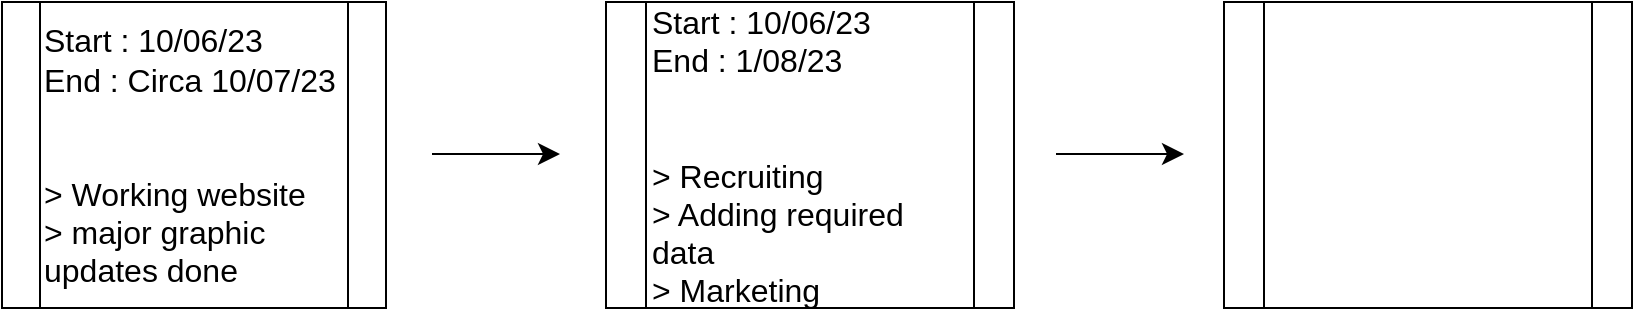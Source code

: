 <mxfile version="21.3.6" type="github" pages="2">
  <diagram name="Abstract" id="TSeFvMI9SIae3FSerJpS">
    <mxGraphModel dx="794" dy="525" grid="0" gridSize="10" guides="1" tooltips="1" connect="1" arrows="1" fold="1" page="1" pageScale="1" pageWidth="827" pageHeight="1169" math="0" shadow="0">
      <root>
        <mxCell id="0" />
        <mxCell id="1" parent="0" />
        <mxCell id="-zl2VKCgOVVPupmAOLrM-6" value="Start : 10/06/23&lt;br&gt;&lt;div style=&quot;&quot;&gt;&lt;span style=&quot;background-color: initial;&quot;&gt;End : Circa 10/07/23&lt;/span&gt;&lt;/div&gt;&lt;div style=&quot;&quot;&gt;&lt;span style=&quot;background-color: initial;&quot;&gt;&lt;br&gt;&lt;/span&gt;&lt;/div&gt;&lt;div style=&quot;&quot;&gt;&lt;span style=&quot;background-color: initial;&quot;&gt;&lt;br&gt;&lt;/span&gt;&lt;/div&gt;&lt;div style=&quot;&quot;&gt;&lt;span style=&quot;background-color: initial;&quot;&gt;&amp;gt; Working website&lt;br&gt;&amp;gt; major graphic updates done&lt;/span&gt;&lt;/div&gt;" style="shape=process;whiteSpace=wrap;html=1;backgroundOutline=1;fontSize=16;align=left;" vertex="1" parent="1">
          <mxGeometry x="10" y="11" width="192" height="153" as="geometry" />
        </mxCell>
        <mxCell id="-zl2VKCgOVVPupmAOLrM-9" value="Start : 10/06/23&lt;br&gt;&lt;div style=&quot;&quot;&gt;&lt;span style=&quot;background-color: initial;&quot;&gt;End : 1/08/23&lt;/span&gt;&lt;/div&gt;&lt;div style=&quot;&quot;&gt;&lt;span style=&quot;background-color: initial;&quot;&gt;&lt;br&gt;&lt;/span&gt;&lt;/div&gt;&lt;div style=&quot;&quot;&gt;&lt;span style=&quot;background-color: initial;&quot;&gt;&lt;br&gt;&lt;/span&gt;&lt;/div&gt;&lt;div style=&quot;&quot;&gt;&lt;span style=&quot;background-color: initial;&quot;&gt;&amp;gt; Recruiting&lt;/span&gt;&lt;/div&gt;&lt;div style=&quot;&quot;&gt;&lt;span style=&quot;background-color: initial;&quot;&gt;&amp;gt; Adding required data&lt;br&gt;&amp;gt; Marketing&lt;/span&gt;&lt;/div&gt;" style="shape=process;whiteSpace=wrap;html=1;backgroundOutline=1;fontSize=16;align=left;" vertex="1" parent="1">
          <mxGeometry x="312" y="11" width="204" height="153" as="geometry" />
        </mxCell>
        <mxCell id="Ot16HUAsq3Y7IVTsfHwv-1" style="edgeStyle=none;curved=1;rounded=0;orthogonalLoop=1;jettySize=auto;html=1;exitX=1;exitY=0.5;exitDx=0;exitDy=0;fontSize=12;startSize=8;endSize=8;" edge="1" parent="1" source="-zl2VKCgOVVPupmAOLrM-6" target="-zl2VKCgOVVPupmAOLrM-6">
          <mxGeometry relative="1" as="geometry" />
        </mxCell>
        <mxCell id="Ot16HUAsq3Y7IVTsfHwv-3" value="" style="shape=process;whiteSpace=wrap;html=1;backgroundOutline=1;fontSize=16;align=left;" vertex="1" parent="1">
          <mxGeometry x="621" y="11" width="204" height="153" as="geometry" />
        </mxCell>
        <mxCell id="Ot16HUAsq3Y7IVTsfHwv-4" value="" style="endArrow=classic;html=1;rounded=0;fontSize=12;startSize=8;endSize=8;curved=1;" edge="1" parent="1">
          <mxGeometry width="50" height="50" relative="1" as="geometry">
            <mxPoint x="225" y="87" as="sourcePoint" />
            <mxPoint x="289" y="87" as="targetPoint" />
            <Array as="points">
              <mxPoint x="256" y="87" />
            </Array>
          </mxGeometry>
        </mxCell>
        <mxCell id="Ot16HUAsq3Y7IVTsfHwv-6" value="" style="endArrow=classic;html=1;rounded=0;fontSize=12;startSize=8;endSize=8;curved=1;" edge="1" parent="1">
          <mxGeometry width="50" height="50" relative="1" as="geometry">
            <mxPoint x="537" y="87" as="sourcePoint" />
            <mxPoint x="601" y="87" as="targetPoint" />
            <Array as="points">
              <mxPoint x="568" y="87" />
            </Array>
          </mxGeometry>
        </mxCell>
      </root>
    </mxGraphModel>
  </diagram>
  <diagram id="N0sx12GW3bTNHH1LoAYL" name="1_NW">
    <mxGraphModel dx="794" dy="525" grid="0" gridSize="10" guides="1" tooltips="1" connect="1" arrows="1" fold="1" page="0" pageScale="1" pageWidth="827" pageHeight="1169" math="0" shadow="0">
      <root>
        <mxCell id="0" />
        <mxCell id="1" parent="0" />
      </root>
    </mxGraphModel>
  </diagram>
</mxfile>
